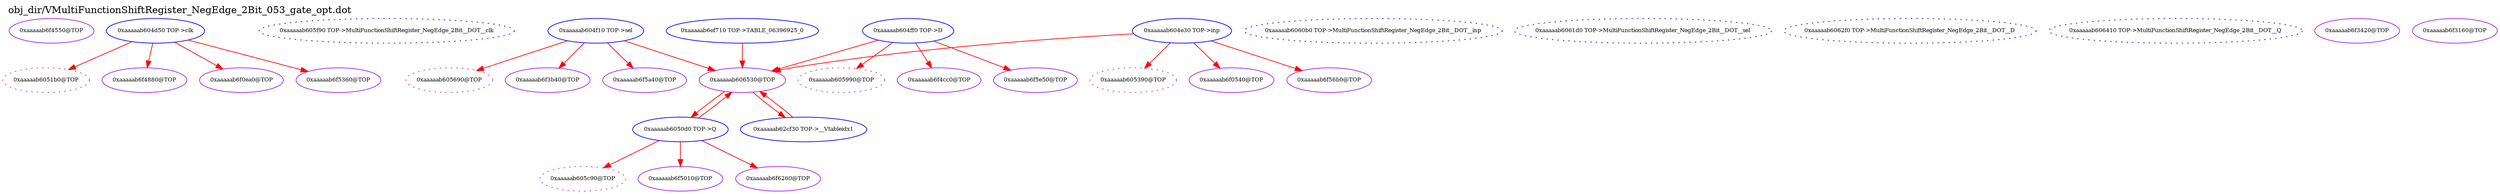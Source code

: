 digraph v3graph {
	graph	[label="obj_dir/VMultiFunctionShiftRegister_NegEdge_2Bit_053_gate_opt.dot",
		 labelloc=t, labeljust=l,
		 //size="7.5,10",
		 rankdir=TB];
	n0	[fontsize=8 label="0xaaaaab6f4550@TOP", color=purple];
	n1	[fontsize=8 label="0xaaaaab6051b0@TOP", color=purple, style=dotted];
	n2	[fontsize=8 label="0xaaaaab604d50 TOP->clk", color=blue];
	n3	[fontsize=8 label="0xaaaaab605f90 TOP->MultiFunctionShiftRegister_NegEdge_2Bit__DOT__clk", color=blue, style=dotted];
	n4	[fontsize=8 label="0xaaaaab605390@TOP", color=purple, style=dotted];
	n5	[fontsize=8 label="0xaaaaab604e30 TOP->inp", color=blue];
	n6	[fontsize=8 label="0xaaaaab6060b0 TOP->MultiFunctionShiftRegister_NegEdge_2Bit__DOT__inp", color=blue, style=dotted];
	n7	[fontsize=8 label="0xaaaaab605690@TOP", color=purple, style=dotted];
	n8	[fontsize=8 label="0xaaaaab604f10 TOP->sel", color=blue];
	n9	[fontsize=8 label="0xaaaaab6061d0 TOP->MultiFunctionShiftRegister_NegEdge_2Bit__DOT__sel", color=blue, style=dotted];
	n10	[fontsize=8 label="0xaaaaab605990@TOP", color=purple, style=dotted];
	n11	[fontsize=8 label="0xaaaaab604ff0 TOP->D", color=blue];
	n12	[fontsize=8 label="0xaaaaab6062f0 TOP->MultiFunctionShiftRegister_NegEdge_2Bit__DOT__D", color=blue, style=dotted];
	n13	[fontsize=8 label="0xaaaaab605c90@TOP", color=purple, style=dotted];
	n14	[fontsize=8 label="0xaaaaab6050d0 TOP->Q", color=blue];
	n15	[fontsize=8 label="0xaaaaab606410 TOP->MultiFunctionShiftRegister_NegEdge_2Bit__DOT__Q", color=blue, style=dotted];
	n16	[fontsize=8 label="0xaaaaab6f4880@TOP", color=purple];
	n17	[fontsize=8 label="0xaaaaab606530@TOP", color=purple];
	n18	[fontsize=8 label="0xaaaaab62cf30 TOP->__Vtableidx1", color=blue];
	n19	[fontsize=8 label="0xaaaaab6ef710 TOP->TABLE_06396925_0", color=blue];
	n20	[fontsize=8 label="0xaaaaab6f3420@TOP", color=purple];
	n21	[fontsize=8 label="0xaaaaab6f3160@TOP", color=purple];
	n22	[fontsize=8 label="0xaaaaab6f0ea0@TOP", color=purple];
	n23	[fontsize=8 label="0xaaaaab6f0540@TOP", color=purple];
	n24	[fontsize=8 label="0xaaaaab6f3b40@TOP", color=purple];
	n25	[fontsize=8 label="0xaaaaab6f4cc0@TOP", color=purple];
	n26	[fontsize=8 label="0xaaaaab6f5010@TOP", color=purple];
	n27	[fontsize=8 label="0xaaaaab6f5360@TOP", color=purple];
	n28	[fontsize=8 label="0xaaaaab6f56b0@TOP", color=purple];
	n29	[fontsize=8 label="0xaaaaab6f5a40@TOP", color=purple];
	n30	[fontsize=8 label="0xaaaaab6f5e50@TOP", color=purple];
	n31	[fontsize=8 label="0xaaaaab6f6260@TOP", color=purple];
	n2 -> n1 [fontsize=8 label="" weight=1 color=red];
	n2 -> n16 [fontsize=8 label="" weight=1 color=red];
	n2 -> n22 [fontsize=8 label="" weight=1 color=red];
	n2 -> n27 [fontsize=8 label="" weight=1 color=red];
	n5 -> n4 [fontsize=8 label="" weight=1 color=red];
	n5 -> n17 [fontsize=8 label="" weight=1 color=red];
	n5 -> n23 [fontsize=8 label="" weight=1 color=red];
	n5 -> n28 [fontsize=8 label="" weight=1 color=red];
	n8 -> n7 [fontsize=8 label="" weight=1 color=red];
	n8 -> n17 [fontsize=8 label="" weight=1 color=red];
	n8 -> n24 [fontsize=8 label="" weight=1 color=red];
	n8 -> n29 [fontsize=8 label="" weight=1 color=red];
	n11 -> n10 [fontsize=8 label="" weight=1 color=red];
	n11 -> n17 [fontsize=8 label="" weight=1 color=red];
	n11 -> n25 [fontsize=8 label="" weight=1 color=red];
	n11 -> n30 [fontsize=8 label="" weight=1 color=red];
	n14 -> n13 [fontsize=8 label="" weight=1 color=red];
	n14 -> n17 [fontsize=8 label="" weight=1 color=red];
	n14 -> n26 [fontsize=8 label="" weight=1 color=red];
	n14 -> n31 [fontsize=8 label="" weight=1 color=red];
	n17 -> n18 [fontsize=8 label="" weight=1 color=red];
	n17 -> n14 [fontsize=8 label="" weight=1 color=red];
	n18 -> n17 [fontsize=8 label="" weight=1 color=red];
	n19 -> n17 [fontsize=8 label="" weight=1 color=red];
}
